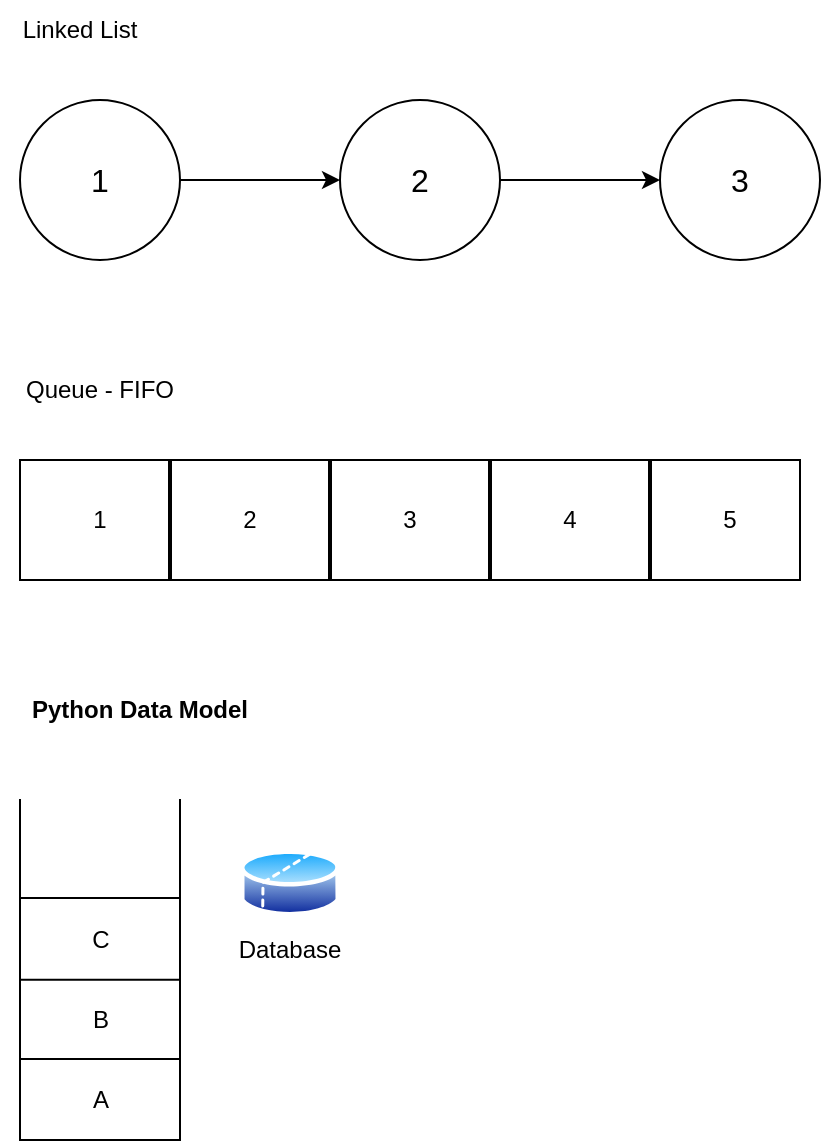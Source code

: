 <mxfile>
    <diagram id="qvekWyr2xaNzLv3MKhHV" name="Page-1">
        <mxGraphModel dx="478" dy="346" grid="1" gridSize="10" guides="1" tooltips="1" connect="1" arrows="1" fold="1" page="1" pageScale="1" pageWidth="850" pageHeight="1100" math="0" shadow="0">
            <root>
                <mxCell id="0"/>
                <mxCell id="1" parent="0"/>
                <mxCell id="4" value="" style="edgeStyle=none;html=1;fontSize=16;" parent="1" source="2" target="3" edge="1">
                    <mxGeometry relative="1" as="geometry"/>
                </mxCell>
                <mxCell id="2" value="&lt;font&gt;1&lt;/font&gt;" style="ellipse;whiteSpace=wrap;html=1;aspect=fixed;fontSize=16;" parent="1" vertex="1">
                    <mxGeometry x="40" y="80" width="80" height="80" as="geometry"/>
                </mxCell>
                <mxCell id="6" value="" style="edgeStyle=none;html=1;fontSize=16;" parent="1" source="3" target="5" edge="1">
                    <mxGeometry relative="1" as="geometry"/>
                </mxCell>
                <mxCell id="3" value="2" style="ellipse;whiteSpace=wrap;html=1;aspect=fixed;fontSize=16;" parent="1" vertex="1">
                    <mxGeometry x="200" y="80" width="80" height="80" as="geometry"/>
                </mxCell>
                <mxCell id="5" value="3" style="ellipse;whiteSpace=wrap;html=1;aspect=fixed;fontSize=16;" parent="1" vertex="1">
                    <mxGeometry x="360" y="80" width="80" height="80" as="geometry"/>
                </mxCell>
                <mxCell id="7" value="Linked List" style="text;html=1;align=center;verticalAlign=middle;whiteSpace=wrap;rounded=0;" parent="1" vertex="1">
                    <mxGeometry x="40" y="30" width="60" height="30" as="geometry"/>
                </mxCell>
                <mxCell id="8" value="" style="rounded=0;whiteSpace=wrap;html=1;direction=west;" parent="1" vertex="1">
                    <mxGeometry x="40" y="260" width="390" height="60" as="geometry"/>
                </mxCell>
                <mxCell id="9" value="" style="endArrow=none;html=1;exitX=0.199;exitY=1.001;exitDx=0;exitDy=0;exitPerimeter=0;entryX=0.199;entryY=1.001;entryDx=0;entryDy=0;entryPerimeter=0;" parent="1" source="8" edge="1">
                    <mxGeometry width="50" height="50" relative="1" as="geometry">
                        <mxPoint x="120.8" y="320" as="sourcePoint"/>
                        <mxPoint x="120" y="260" as="targetPoint"/>
                    </mxGeometry>
                </mxCell>
                <mxCell id="11" value="" style="line;strokeWidth=2;direction=south;html=1;" parent="1" vertex="1">
                    <mxGeometry x="110" y="260" width="10" height="60" as="geometry"/>
                </mxCell>
                <mxCell id="12" value="" style="line;strokeWidth=2;direction=south;html=1;" parent="1" vertex="1">
                    <mxGeometry x="190" y="260" width="10" height="60" as="geometry"/>
                </mxCell>
                <mxCell id="13" value="" style="line;strokeWidth=2;direction=south;html=1;" parent="1" vertex="1">
                    <mxGeometry x="270" y="260" width="10" height="60" as="geometry"/>
                </mxCell>
                <mxCell id="14" value="" style="line;strokeWidth=2;direction=south;html=1;" parent="1" vertex="1">
                    <mxGeometry x="350" y="260" width="10" height="60" as="geometry"/>
                </mxCell>
                <mxCell id="15" value="1" style="text;html=1;align=center;verticalAlign=middle;whiteSpace=wrap;rounded=0;" parent="1" vertex="1">
                    <mxGeometry x="50" y="275" width="60" height="30" as="geometry"/>
                </mxCell>
                <mxCell id="16" value="2" style="text;html=1;align=center;verticalAlign=middle;whiteSpace=wrap;rounded=0;" parent="1" vertex="1">
                    <mxGeometry x="130" y="275" width="50" height="30" as="geometry"/>
                </mxCell>
                <mxCell id="17" value="3" style="text;html=1;align=center;verticalAlign=middle;whiteSpace=wrap;rounded=0;" parent="1" vertex="1">
                    <mxGeometry x="210" y="275" width="50" height="30" as="geometry"/>
                </mxCell>
                <mxCell id="18" value="4" style="text;html=1;align=center;verticalAlign=middle;whiteSpace=wrap;rounded=0;" parent="1" vertex="1">
                    <mxGeometry x="290" y="275" width="50" height="30" as="geometry"/>
                </mxCell>
                <mxCell id="19" value="5" style="text;html=1;align=center;verticalAlign=middle;whiteSpace=wrap;rounded=0;" parent="1" vertex="1">
                    <mxGeometry x="370" y="275" width="50" height="30" as="geometry"/>
                </mxCell>
                <mxCell id="20" value="Queue - FIFO" style="text;html=1;align=center;verticalAlign=middle;whiteSpace=wrap;rounded=0;" parent="1" vertex="1">
                    <mxGeometry x="30" y="210" width="100" height="30" as="geometry"/>
                </mxCell>
                <mxCell id="21" value="&lt;b&gt;Python Data Model&lt;/b&gt;" style="text;html=1;align=center;verticalAlign=middle;whiteSpace=wrap;rounded=0;" vertex="1" parent="1">
                    <mxGeometry x="30" y="370" width="140" height="30" as="geometry"/>
                </mxCell>
                <mxCell id="22" value="" style="shape=partialRectangle;whiteSpace=wrap;html=1;bottom=1;right=1;left=1;top=0;fillColor=none;routingCenterX=-0.5;" vertex="1" parent="1">
                    <mxGeometry x="40" y="430" width="80" height="170" as="geometry"/>
                </mxCell>
                <mxCell id="29" value="C" style="text;html=1;align=center;verticalAlign=middle;whiteSpace=wrap;rounded=0;" vertex="1" parent="1">
                    <mxGeometry x="62.5" y="490" width="35" height="20" as="geometry"/>
                </mxCell>
                <mxCell id="30" value="" style="endArrow=none;html=1;entryX=1;entryY=0.75;entryDx=0;entryDy=0;exitX=0;exitY=0.75;exitDx=0;exitDy=0;" edge="1" parent="1">
                    <mxGeometry width="50" height="50" relative="1" as="geometry">
                        <mxPoint x="40.0" y="559.5" as="sourcePoint"/>
                        <mxPoint x="120" y="559.5" as="targetPoint"/>
                    </mxGeometry>
                </mxCell>
                <mxCell id="31" value="" style="endArrow=none;html=1;entryX=1;entryY=0.75;entryDx=0;entryDy=0;exitX=0;exitY=0.75;exitDx=0;exitDy=0;" edge="1" parent="1">
                    <mxGeometry width="50" height="50" relative="1" as="geometry">
                        <mxPoint x="40.0" y="519.87" as="sourcePoint"/>
                        <mxPoint x="120" y="519.87" as="targetPoint"/>
                    </mxGeometry>
                </mxCell>
                <mxCell id="32" value="" style="endArrow=none;html=1;entryX=1;entryY=0.75;entryDx=0;entryDy=0;exitX=0;exitY=0.75;exitDx=0;exitDy=0;" edge="1" parent="1">
                    <mxGeometry width="50" height="50" relative="1" as="geometry">
                        <mxPoint x="40.0" y="479.0" as="sourcePoint"/>
                        <mxPoint x="120" y="479.0" as="targetPoint"/>
                    </mxGeometry>
                </mxCell>
                <mxCell id="33" value="B" style="text;html=1;align=center;verticalAlign=middle;whiteSpace=wrap;rounded=0;" vertex="1" parent="1">
                    <mxGeometry x="62.5" y="530" width="35" height="20" as="geometry"/>
                </mxCell>
                <mxCell id="34" value="A" style="text;html=1;align=center;verticalAlign=middle;whiteSpace=wrap;rounded=0;" vertex="1" parent="1">
                    <mxGeometry x="62.5" y="570" width="35" height="20" as="geometry"/>
                </mxCell>
                <mxCell id="35" value="" style="image;aspect=fixed;perimeter=ellipsePerimeter;html=1;align=center;shadow=0;dashed=0;spacingTop=3;image=img/lib/active_directory/database_partition_2.svg;" vertex="1" parent="1">
                    <mxGeometry x="150" y="453" width="50" height="37" as="geometry"/>
                </mxCell>
                <mxCell id="36" value="Database" style="text;html=1;align=center;verticalAlign=middle;whiteSpace=wrap;rounded=0;" vertex="1" parent="1">
                    <mxGeometry x="145" y="500" width="60" height="10" as="geometry"/>
                </mxCell>
            </root>
        </mxGraphModel>
    </diagram>
</mxfile>